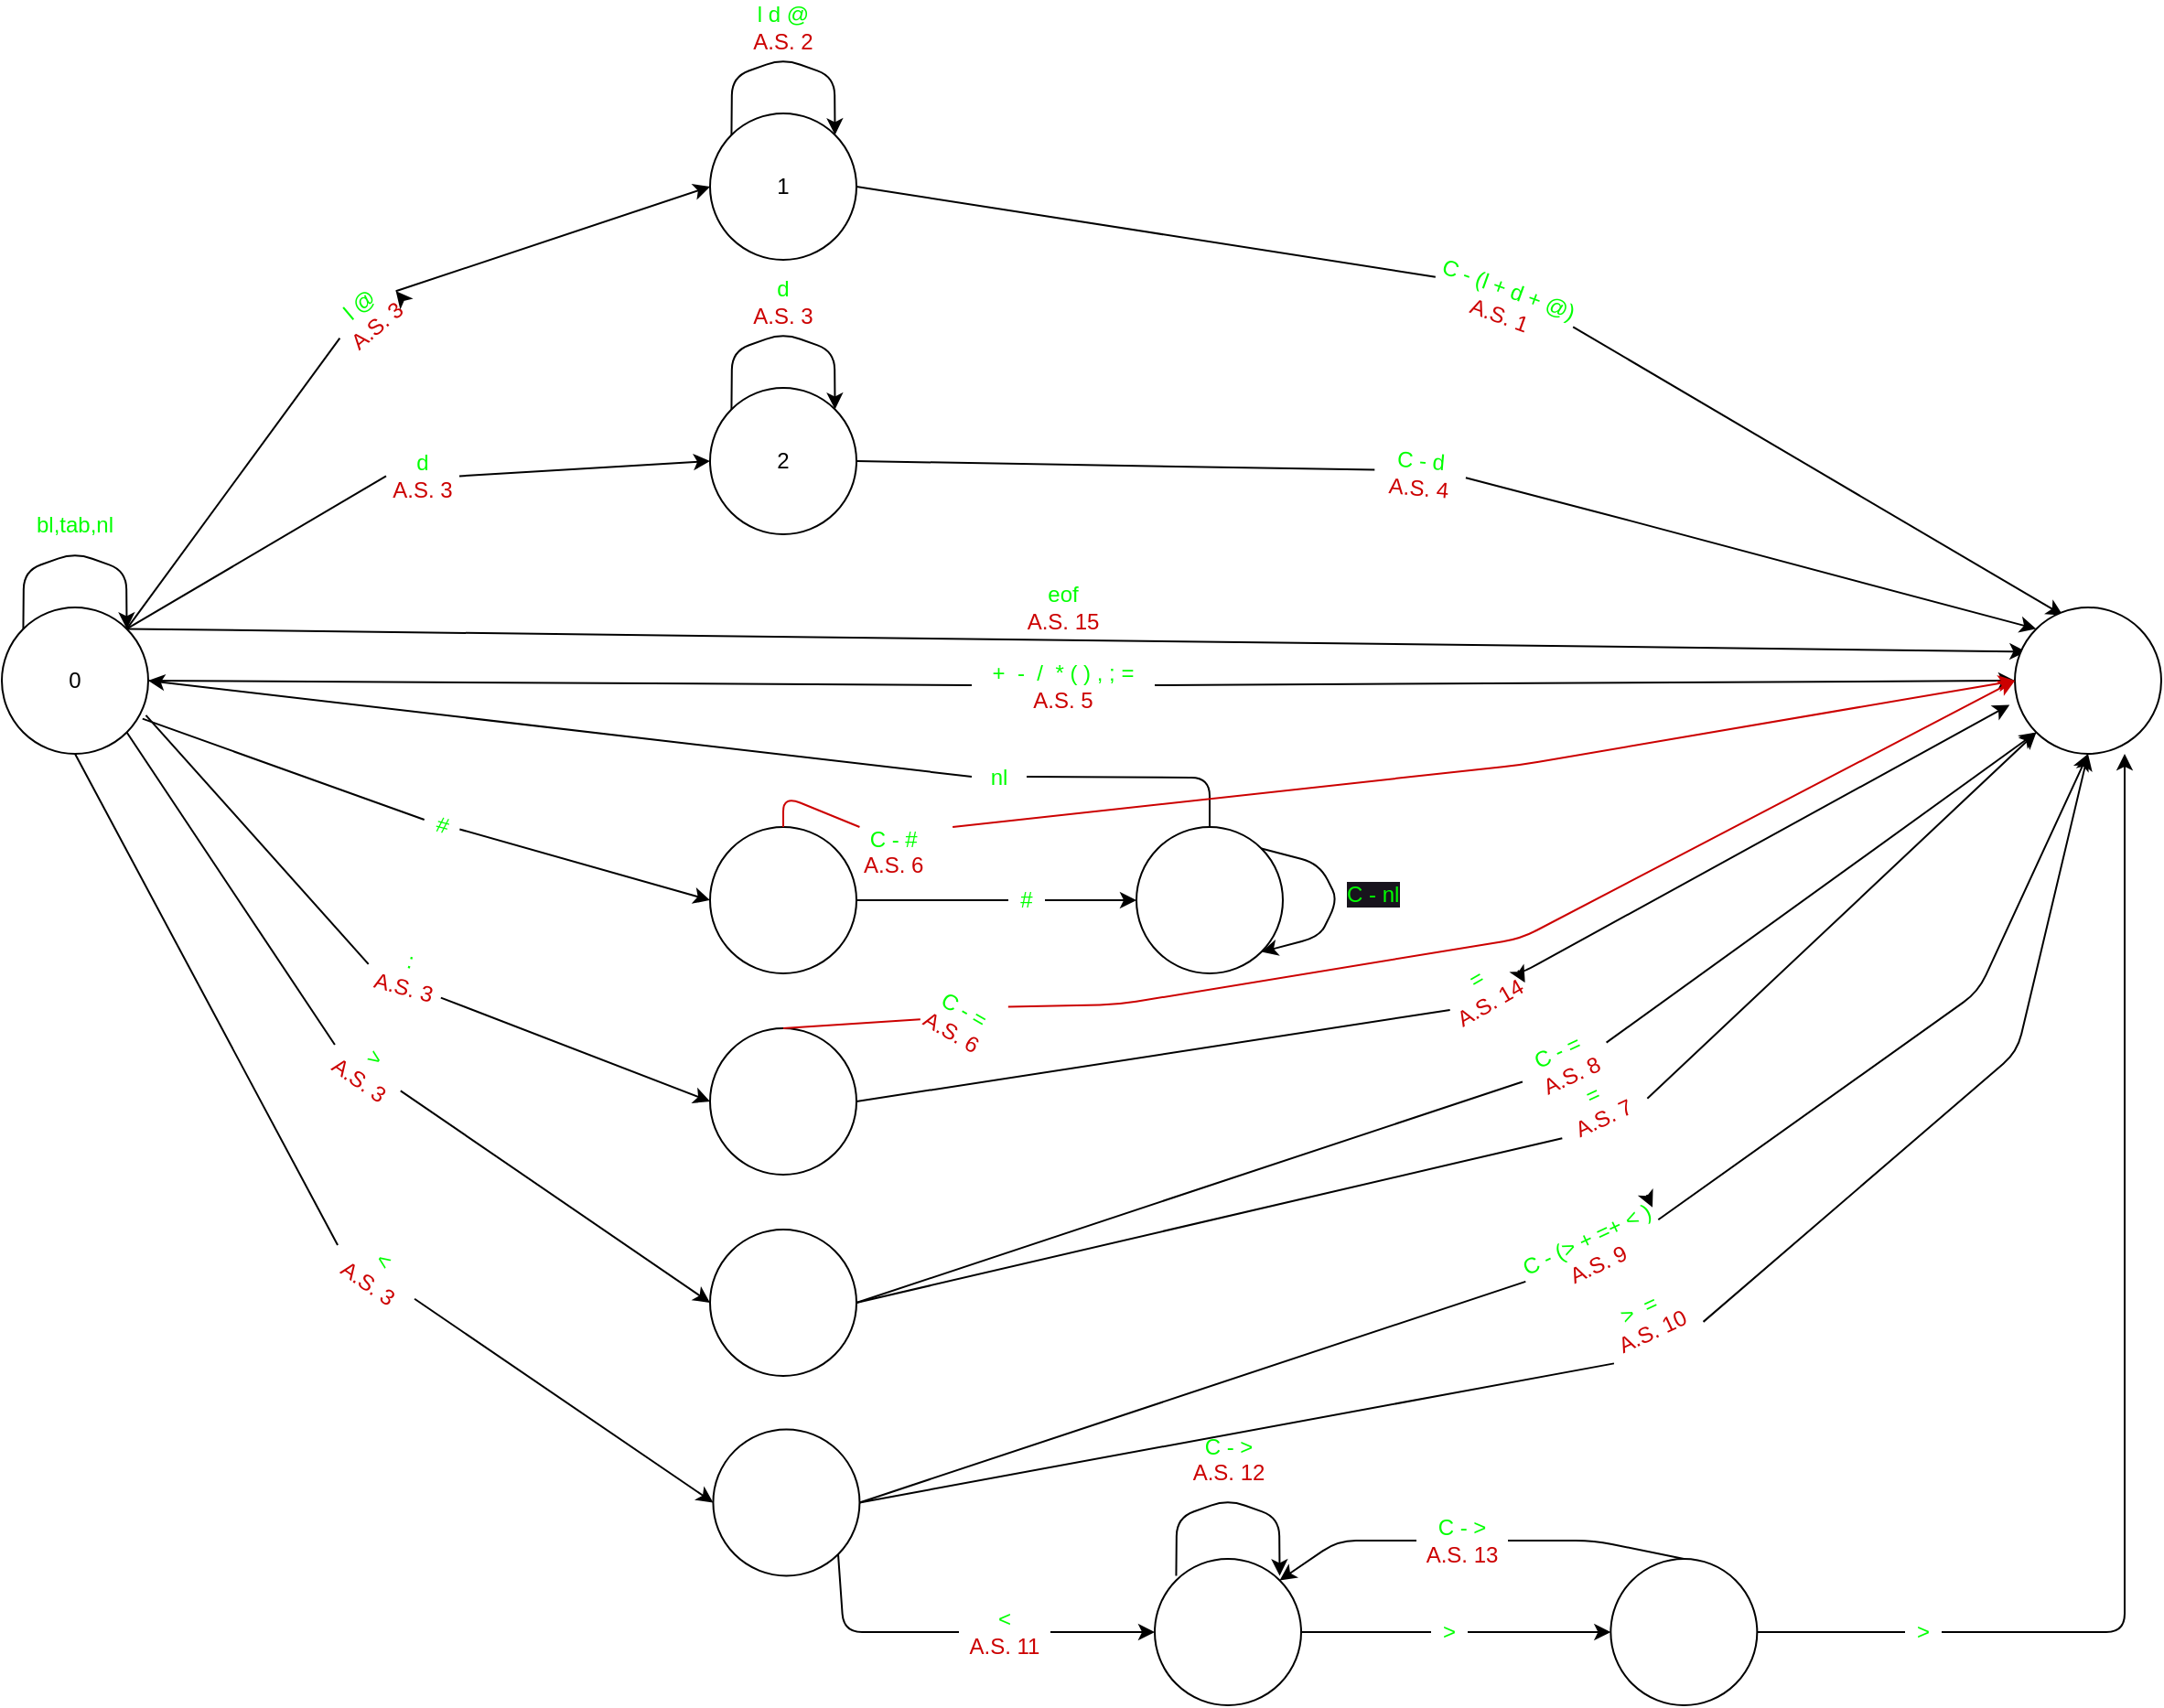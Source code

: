 <mxfile>
    <diagram id="zJP9Rn_apFHwhB3t_4ZS" name="Page-1">
        <mxGraphModel dx="2854" dy="481" grid="0" gridSize="10" guides="1" tooltips="1" connect="1" arrows="1" fold="1" page="0" pageScale="1" pageWidth="827" pageHeight="1169" math="0" shadow="0">
            <root>
                <mxCell id="0"/>
                <mxCell id="1" parent="0"/>
                <mxCell id="36" style="edgeStyle=none;html=1;exitX=1;exitY=0.5;exitDx=0;exitDy=0;entryX=0;entryY=0.5;entryDx=0;entryDy=0;fontColor=#FFFFFF;startArrow=none;" parent="1" source="42" target="34" edge="1">
                    <mxGeometry relative="1" as="geometry"/>
                </mxCell>
                <mxCell id="51" style="edgeStyle=none;html=1;entryX=0;entryY=0.5;entryDx=0;entryDy=0;fontColor=#00FF00;startArrow=none;exitX=1;exitY=0.75;exitDx=0;exitDy=0;" parent="1" source="52" target="50" edge="1">
                    <mxGeometry relative="1" as="geometry">
                        <mxPoint x="-973" y="627" as="sourcePoint"/>
                    </mxGeometry>
                </mxCell>
                <mxCell id="59" style="edgeStyle=none;html=1;exitX=1;exitY=0.5;exitDx=0;exitDy=0;entryX=0;entryY=0.5;entryDx=0;entryDy=0;fontColor=#00FF00;startArrow=none;" parent="1" source="63" target="58" edge="1">
                    <mxGeometry relative="1" as="geometry">
                        <Array as="points"/>
                    </mxGeometry>
                </mxCell>
                <mxCell id="109" style="edgeStyle=none;html=1;exitX=1;exitY=0;exitDx=0;exitDy=0;entryX=0.077;entryY=0.302;entryDx=0;entryDy=0;entryPerimeter=0;" edge="1" parent="1" source="2" target="24">
                    <mxGeometry relative="1" as="geometry"/>
                </mxCell>
                <mxCell id="2" value="0" style="ellipse;whiteSpace=wrap;html=1;aspect=fixed;" parent="1" vertex="1">
                    <mxGeometry x="-1203" y="417" width="80" height="80" as="geometry"/>
                </mxCell>
                <mxCell id="3" value="" style="endArrow=classic;html=1;exitX=0;exitY=0;exitDx=0;exitDy=0;entryX=1;entryY=0;entryDx=0;entryDy=0;" parent="1" source="2" target="2" edge="1">
                    <mxGeometry width="50" height="50" relative="1" as="geometry">
                        <mxPoint x="-1183" y="487" as="sourcePoint"/>
                        <mxPoint x="-1133" y="437" as="targetPoint"/>
                        <Array as="points">
                            <mxPoint x="-1191" y="397"/>
                            <mxPoint x="-1163" y="387"/>
                            <mxPoint x="-1135" y="397"/>
                        </Array>
                    </mxGeometry>
                </mxCell>
                <mxCell id="4" value="&lt;font color=&quot;#00ff00&quot;&gt;bl,tab,nl&lt;/font&gt;" style="text;html=1;strokeColor=none;fillColor=none;align=center;verticalAlign=middle;whiteSpace=wrap;rounded=0;" parent="1" vertex="1">
                    <mxGeometry x="-1193" y="357" width="60" height="30" as="geometry"/>
                </mxCell>
                <mxCell id="5" value="" style="endArrow=classic;html=1;entryX=0;entryY=0.5;entryDx=0;entryDy=0;startArrow=none;exitX=1;exitY=0.5;exitDx=0;exitDy=0;" parent="1" source="15" target="6" edge="1">
                    <mxGeometry width="50" height="50" relative="1" as="geometry">
                        <mxPoint x="-1023" y="267" as="sourcePoint"/>
                        <mxPoint x="-773" y="187" as="targetPoint"/>
                    </mxGeometry>
                </mxCell>
                <mxCell id="28" style="edgeStyle=none;html=1;entryX=0.329;entryY=0.054;entryDx=0;entryDy=0;fontColor=#00FF00;startArrow=none;exitX=1;exitY=0.5;exitDx=0;exitDy=0;entryPerimeter=0;" parent="1" source="29" target="24" edge="1">
                    <mxGeometry relative="1" as="geometry">
                        <mxPoint x="-213" y="177" as="sourcePoint"/>
                        <Array as="points"/>
                    </mxGeometry>
                </mxCell>
                <mxCell id="6" value="1" style="ellipse;whiteSpace=wrap;html=1;aspect=fixed;" parent="1" vertex="1">
                    <mxGeometry x="-816" y="147" width="80" height="80" as="geometry"/>
                </mxCell>
                <mxCell id="7" value="" style="endArrow=classic;html=1;exitX=0;exitY=0;exitDx=0;exitDy=0;entryX=1;entryY=0;entryDx=0;entryDy=0;" parent="1" edge="1">
                    <mxGeometry width="50" height="50" relative="1" as="geometry">
                        <mxPoint x="-804.284" y="158.716" as="sourcePoint"/>
                        <mxPoint x="-747.716" y="158.716" as="targetPoint"/>
                        <Array as="points">
                            <mxPoint x="-804" y="127"/>
                            <mxPoint x="-776" y="117"/>
                            <mxPoint x="-748" y="127"/>
                        </Array>
                    </mxGeometry>
                </mxCell>
                <mxCell id="31" style="edgeStyle=none;html=1;entryX=0;entryY=0;entryDx=0;entryDy=0;fontColor=#00FF00;startArrow=none;exitX=1;exitY=0.5;exitDx=0;exitDy=0;" parent="1" source="32" target="24" edge="1">
                    <mxGeometry relative="1" as="geometry">
                        <mxPoint x="-293" y="327" as="sourcePoint"/>
                        <Array as="points">
                            <mxPoint x="-323" y="367"/>
                        </Array>
                    </mxGeometry>
                </mxCell>
                <mxCell id="11" value="2" style="ellipse;whiteSpace=wrap;html=1;aspect=fixed;" parent="1" vertex="1">
                    <mxGeometry x="-816" y="297" width="80" height="80" as="geometry"/>
                </mxCell>
                <mxCell id="12" value="" style="endArrow=classic;html=1;exitX=0;exitY=0;exitDx=0;exitDy=0;entryX=1;entryY=0;entryDx=0;entryDy=0;" parent="1" edge="1">
                    <mxGeometry width="50" height="50" relative="1" as="geometry">
                        <mxPoint x="-804.284" y="308.716" as="sourcePoint"/>
                        <mxPoint x="-747.716" y="308.716" as="targetPoint"/>
                        <Array as="points">
                            <mxPoint x="-804" y="277"/>
                            <mxPoint x="-776" y="267"/>
                            <mxPoint x="-748" y="277"/>
                        </Array>
                    </mxGeometry>
                </mxCell>
                <mxCell id="13" value="&lt;font color=&quot;#00ff00&quot;&gt;d&lt;br&gt;&lt;/font&gt;&lt;span style=&quot;color: rgb(204, 0, 0);&quot;&gt;A.S. 3&lt;/span&gt;&lt;font color=&quot;#00ff00&quot;&gt;&lt;br&gt;&lt;/font&gt;" style="text;html=1;strokeColor=none;fillColor=none;align=center;verticalAlign=middle;whiteSpace=wrap;rounded=0;" parent="1" vertex="1">
                    <mxGeometry x="-806" y="240" width="60" height="20" as="geometry"/>
                </mxCell>
                <mxCell id="17" value="" style="endArrow=none;html=1;exitX=1;exitY=0;exitDx=0;exitDy=0;entryX=0;entryY=0.5;entryDx=0;entryDy=0;" parent="1" source="2" target="15" edge="1">
                    <mxGeometry width="50" height="50" relative="1" as="geometry">
                        <mxPoint x="-1123" y="457" as="sourcePoint"/>
                        <mxPoint x="-816.0" y="177" as="targetPoint"/>
                    </mxGeometry>
                </mxCell>
                <mxCell id="15" value="&lt;font color=&quot;#00ff00&quot;&gt;l @&lt;/font&gt;&lt;br&gt;A.S. 3" style="text;html=1;strokeColor=none;fillColor=none;align=center;verticalAlign=middle;whiteSpace=wrap;rounded=0;fontColor=#CC0000;rotation=-40;" parent="1" vertex="1">
                    <mxGeometry x="-1023" y="247" width="40" height="20" as="geometry"/>
                </mxCell>
                <mxCell id="18" value="" style="endArrow=classic;html=1;entryX=0;entryY=0.5;entryDx=0;entryDy=0;startArrow=none;exitX=1;exitY=0.5;exitDx=0;exitDy=0;" parent="1" source="20" target="11" edge="1">
                    <mxGeometry width="50" height="50" relative="1" as="geometry">
                        <mxPoint x="-973" y="390.7" as="sourcePoint"/>
                        <mxPoint x="-766.0" y="187.13" as="targetPoint"/>
                    </mxGeometry>
                </mxCell>
                <mxCell id="19" value="" style="endArrow=none;html=1;exitX=1;exitY=0;exitDx=0;exitDy=0;entryX=0;entryY=0.5;entryDx=0;entryDy=0;" parent="1" source="2" target="20" edge="1">
                    <mxGeometry width="50" height="50" relative="1" as="geometry">
                        <mxPoint x="-1073" y="297.13" as="sourcePoint"/>
                        <mxPoint x="-766.0" y="300.7" as="targetPoint"/>
                    </mxGeometry>
                </mxCell>
                <mxCell id="20" value="&lt;font color=&quot;#00ff00&quot;&gt;d&lt;/font&gt;&lt;br&gt;A.S. 3" style="text;html=1;strokeColor=none;fillColor=none;align=center;verticalAlign=middle;whiteSpace=wrap;rounded=0;fontColor=#CC0000;rotation=0;" parent="1" vertex="1">
                    <mxGeometry x="-993" y="333.43" width="40" height="23.57" as="geometry"/>
                </mxCell>
                <mxCell id="22" value="&lt;font color=&quot;#00ff00&quot;&gt;l d @&lt;br&gt;&lt;/font&gt;&lt;span style=&quot;color: rgb(204, 0, 0);&quot;&gt;A.S. 2&lt;/span&gt;&lt;font color=&quot;#00ff00&quot;&gt;&lt;br&gt;&lt;/font&gt;" style="text;html=1;strokeColor=none;fillColor=none;align=center;verticalAlign=middle;whiteSpace=wrap;rounded=0;" parent="1" vertex="1">
                    <mxGeometry x="-806" y="90" width="60" height="20" as="geometry"/>
                </mxCell>
                <mxCell id="24" value="F" style="ellipse;whiteSpace=wrap;html=1;aspect=fixed;fontColor=#FFFFFF;" parent="1" vertex="1">
                    <mxGeometry x="-103" y="417" width="80" height="80" as="geometry"/>
                </mxCell>
                <mxCell id="25" value="" style="endArrow=classic;html=1;fontColor=#FFFFFF;exitX=1;exitY=0.5;exitDx=0;exitDy=0;entryX=0;entryY=0.5;entryDx=0;entryDy=0;startArrow=none;" parent="1" source="26" target="24" edge="1">
                    <mxGeometry width="50" height="50" relative="1" as="geometry">
                        <mxPoint x="-673" y="467" as="sourcePoint"/>
                        <mxPoint x="-623" y="417" as="targetPoint"/>
                    </mxGeometry>
                </mxCell>
                <mxCell id="27" value="" style="endArrow=none;html=1;fontColor=#FFFFFF;exitX=1;exitY=0.5;exitDx=0;exitDy=0;entryX=0;entryY=0.5;entryDx=0;entryDy=0;" parent="1" source="2" target="26" edge="1">
                    <mxGeometry width="50" height="50" relative="1" as="geometry">
                        <mxPoint x="-1123" y="457" as="sourcePoint"/>
                        <mxPoint x="-103" y="457" as="targetPoint"/>
                    </mxGeometry>
                </mxCell>
                <mxCell id="26" value="&lt;font color=&quot;#00ff00&quot;&gt;+&amp;nbsp;&lt;/font&gt;&amp;nbsp;&lt;font color=&quot;#00ff00&quot;&gt;-&amp;nbsp;&lt;/font&gt;&amp;nbsp;&lt;font color=&quot;#00ff00&quot;&gt;/&amp;nbsp;&lt;/font&gt;&amp;nbsp;&lt;font color=&quot;#00ff00&quot;&gt;*&lt;/font&gt;&lt;font color=&quot;#00ff00&quot;&gt;&amp;nbsp;( ) , ; =&lt;br&gt;&lt;/font&gt;&lt;span style=&quot;color: rgb(204, 0, 0);&quot;&gt;A.S. 5&lt;/span&gt;&lt;font color=&quot;#00ff00&quot;&gt;&lt;br&gt;&lt;/font&gt;" style="text;html=1;strokeColor=none;fillColor=none;align=center;verticalAlign=middle;whiteSpace=wrap;rounded=0;fontColor=#FFFFFF;" parent="1" vertex="1">
                    <mxGeometry x="-673" y="447" width="100" height="25" as="geometry"/>
                </mxCell>
                <mxCell id="30" value="" style="edgeStyle=none;html=1;exitX=1;exitY=0.5;exitDx=0;exitDy=0;entryX=0;entryY=0.5;entryDx=0;entryDy=0;fontColor=#00FF00;endArrow=none;" parent="1" source="6" target="29" edge="1">
                    <mxGeometry relative="1" as="geometry">
                        <mxPoint x="-736.0" y="177" as="sourcePoint"/>
                        <mxPoint x="-91.284" y="428.716" as="targetPoint"/>
                        <Array as="points"/>
                    </mxGeometry>
                </mxCell>
                <mxCell id="29" value="&lt;font color=&quot;#00ff00&quot;&gt;C - (l + d + @)&lt;/font&gt;&lt;br&gt;A.S. 1" style="text;html=1;strokeColor=none;fillColor=none;align=center;verticalAlign=middle;whiteSpace=wrap;rounded=0;fontColor=#CC0000;rotation=20;" parent="1" vertex="1">
                    <mxGeometry x="-422.0" y="240" width="80" height="20" as="geometry"/>
                </mxCell>
                <mxCell id="33" value="" style="edgeStyle=none;html=1;exitX=1;exitY=0.5;exitDx=0;exitDy=0;entryX=0;entryY=0.5;entryDx=0;entryDy=0;fontColor=#00FF00;endArrow=none;" parent="1" source="11" target="32" edge="1">
                    <mxGeometry relative="1" as="geometry">
                        <mxPoint x="-736.0" y="337" as="sourcePoint"/>
                        <mxPoint x="-91.284" y="428.716" as="targetPoint"/>
                        <Array as="points"/>
                    </mxGeometry>
                </mxCell>
                <mxCell id="32" value="&lt;font color=&quot;#00ff00&quot;&gt;C - d&lt;/font&gt;&lt;br&gt;A.S. 4" style="text;html=1;strokeColor=none;fillColor=none;align=center;verticalAlign=middle;whiteSpace=wrap;rounded=0;fontColor=#CC0000;rotation=5;" parent="1" vertex="1">
                    <mxGeometry x="-452.94" y="333.91" width="50" height="20.09" as="geometry"/>
                </mxCell>
                <mxCell id="37" style="edgeStyle=none;html=1;exitX=1;exitY=0.5;exitDx=0;exitDy=0;entryX=0;entryY=0.5;entryDx=0;entryDy=0;fontColor=#FFFFFF;startArrow=none;" parent="1" source="44" target="35" edge="1">
                    <mxGeometry relative="1" as="geometry"/>
                </mxCell>
                <mxCell id="34" value="&lt;font color=&quot;#ffffff&quot;&gt;3&lt;/font&gt;" style="ellipse;whiteSpace=wrap;html=1;aspect=fixed;fontColor=#00FF00;" parent="1" vertex="1">
                    <mxGeometry x="-816" y="537" width="80" height="80" as="geometry"/>
                </mxCell>
                <mxCell id="38" style="edgeStyle=none;html=1;exitX=0;exitY=0.5;exitDx=0;exitDy=0;entryX=1;entryY=0.5;entryDx=0;entryDy=0;fontColor=#FFFFFF;startArrow=none;" parent="1" source="39" target="2" edge="1">
                    <mxGeometry relative="1" as="geometry">
                        <Array as="points"/>
                    </mxGeometry>
                </mxCell>
                <mxCell id="35" value="&lt;font color=&quot;#ffffff&quot;&gt;4&lt;/font&gt;" style="ellipse;whiteSpace=wrap;html=1;aspect=fixed;fontColor=#00FF00;" parent="1" vertex="1">
                    <mxGeometry x="-583" y="537" width="80" height="80" as="geometry"/>
                </mxCell>
                <mxCell id="41" value="" style="edgeStyle=none;html=1;exitX=0.5;exitY=0;exitDx=0;exitDy=0;fontColor=#FFFFFF;endArrow=none;entryX=1;entryY=0.5;entryDx=0;entryDy=0;" parent="1" source="35" target="39" edge="1">
                    <mxGeometry relative="1" as="geometry">
                        <mxPoint x="-503.0" y="577" as="sourcePoint"/>
                        <mxPoint x="-593" y="527" as="targetPoint"/>
                        <Array as="points">
                            <mxPoint x="-543" y="510"/>
                        </Array>
                    </mxGeometry>
                </mxCell>
                <mxCell id="39" value="&lt;font color=&quot;#00ff00&quot;&gt;nl&lt;/font&gt;" style="text;html=1;strokeColor=none;fillColor=none;align=center;verticalAlign=middle;whiteSpace=wrap;rounded=0;fontColor=#FFFFFF;" parent="1" vertex="1">
                    <mxGeometry x="-673" y="497" width="30" height="25" as="geometry"/>
                </mxCell>
                <mxCell id="43" value="" style="edgeStyle=none;html=1;entryX=0;entryY=0.5;entryDx=0;entryDy=0;fontColor=#FFFFFF;endArrow=none;exitX=0.961;exitY=0.76;exitDx=0;exitDy=0;exitPerimeter=0;" parent="1" source="2" target="42" edge="1">
                    <mxGeometry relative="1" as="geometry">
                        <mxPoint x="-1135" y="485" as="sourcePoint"/>
                        <mxPoint x="-783.0" y="577" as="targetPoint"/>
                    </mxGeometry>
                </mxCell>
                <mxCell id="42" value="&lt;font color=&quot;#00ff00&quot;&gt;#&lt;/font&gt;" style="text;html=1;strokeColor=none;fillColor=none;align=center;verticalAlign=middle;whiteSpace=wrap;rounded=0;fontColor=#FFFFFF;rotation=15;" parent="1" vertex="1">
                    <mxGeometry x="-972.49" y="518.12" width="20" height="35" as="geometry"/>
                </mxCell>
                <mxCell id="45" value="" style="edgeStyle=none;html=1;exitX=1;exitY=0.5;exitDx=0;exitDy=0;entryX=0;entryY=0.5;entryDx=0;entryDy=0;fontColor=#FFFFFF;endArrow=none;" parent="1" source="34" target="44" edge="1">
                    <mxGeometry relative="1" as="geometry">
                        <mxPoint x="-703.0" y="577" as="sourcePoint"/>
                        <mxPoint x="-583.0" y="577" as="targetPoint"/>
                    </mxGeometry>
                </mxCell>
                <mxCell id="44" value="&lt;font color=&quot;#00ff00&quot;&gt;#&lt;/font&gt;" style="text;html=1;strokeColor=none;fillColor=none;align=center;verticalAlign=middle;whiteSpace=wrap;rounded=0;fontColor=#FFFFFF;rotation=0;" parent="1" vertex="1">
                    <mxGeometry x="-653" y="559.5" width="20" height="35" as="geometry"/>
                </mxCell>
                <mxCell id="48" style="edgeStyle=none;html=1;exitX=1;exitY=0;exitDx=0;exitDy=0;entryX=1;entryY=1;entryDx=0;entryDy=0;fontColor=#FFFFFF;" parent="1" source="35" target="35" edge="1">
                    <mxGeometry relative="1" as="geometry">
                        <Array as="points">
                            <mxPoint x="-483" y="557"/>
                            <mxPoint x="-473" y="577"/>
                            <mxPoint x="-483" y="597"/>
                        </Array>
                    </mxGeometry>
                </mxCell>
                <mxCell id="54" style="edgeStyle=none;html=1;entryX=-0.036;entryY=0.666;entryDx=0;entryDy=0;fontColor=#00FF00;startArrow=none;exitX=1;exitY=0.5;exitDx=0;exitDy=0;entryPerimeter=0;" parent="1" source="56" target="24" edge="1">
                    <mxGeometry relative="1" as="geometry">
                        <mxPoint x="-363" y="647" as="sourcePoint"/>
                        <Array as="points">
                            <mxPoint x="-373" y="617"/>
                        </Array>
                    </mxGeometry>
                </mxCell>
                <mxCell id="97" style="edgeStyle=none;html=1;exitX=0.75;exitY=0;exitDx=0;exitDy=0;stroke=#FF0000;;strokeColor=#CC0000;startArrow=none;entryX=0;entryY=0.5;entryDx=0;entryDy=0;" parent="1" source="99" target="24" edge="1">
                    <mxGeometry relative="1" as="geometry">
                        <mxPoint x="-1080" y="510" as="targetPoint"/>
                        <Array as="points">
                            <mxPoint x="-593" y="634"/>
                            <mxPoint x="-373" y="598"/>
                        </Array>
                    </mxGeometry>
                </mxCell>
                <mxCell id="50" value="&lt;span style=&quot;color: rgb(255, 255, 255);&quot;&gt;5&lt;/span&gt;" style="ellipse;whiteSpace=wrap;html=1;aspect=fixed;fontColor=#00FF00;" parent="1" vertex="1">
                    <mxGeometry x="-816" y="647" width="80" height="80" as="geometry"/>
                </mxCell>
                <mxCell id="53" value="" style="edgeStyle=none;html=1;exitX=0.984;exitY=0.737;exitDx=0;exitDy=0;fontColor=#00FF00;endArrow=none;entryX=0;entryY=0.5;entryDx=0;entryDy=0;exitPerimeter=0;" parent="1" source="2" target="52" edge="1">
                    <mxGeometry relative="1" as="geometry">
                        <mxPoint x="-1134.716" y="485.284" as="sourcePoint"/>
                        <mxPoint x="-1003" y="607" as="targetPoint"/>
                    </mxGeometry>
                </mxCell>
                <mxCell id="52" value="&lt;font color=&quot;#00ff00&quot;&gt;:&lt;br&gt;&lt;/font&gt;&lt;span style=&quot;color: rgb(204, 0, 0);&quot;&gt;A.S. 3&lt;/span&gt;&lt;font color=&quot;#00ff00&quot;&gt;&lt;br&gt;&lt;/font&gt;" style="text;html=1;strokeColor=none;fillColor=none;align=center;verticalAlign=middle;whiteSpace=wrap;rounded=0;fontColor=#FFFFFF;rotation=15;" parent="1" vertex="1">
                    <mxGeometry x="-1003.39" y="602.48" width="43" height="30" as="geometry"/>
                </mxCell>
                <mxCell id="55" style="edgeStyle=none;html=1;exitX=0.5;exitY=0;exitDx=0;exitDy=0;entryX=0.5;entryY=0;entryDx=0;entryDy=0;fontColor=#00FF00;" parent="1" source="52" target="52" edge="1">
                    <mxGeometry relative="1" as="geometry"/>
                </mxCell>
                <mxCell id="57" value="" style="edgeStyle=none;html=1;exitX=1;exitY=0.5;exitDx=0;exitDy=0;entryX=0;entryY=0.5;entryDx=0;entryDy=0;fontColor=#00FF00;endArrow=none;" parent="1" source="50" target="56" edge="1">
                    <mxGeometry relative="1" as="geometry">
                        <mxPoint x="-736" y="727" as="sourcePoint"/>
                        <mxPoint x="-91.284" y="485.284" as="targetPoint"/>
                        <Array as="points"/>
                    </mxGeometry>
                </mxCell>
                <mxCell id="56" value="&lt;font color=&quot;#00ff00&quot;&gt;=&lt;br&gt;&lt;/font&gt;&lt;span style=&quot;color: rgb(204, 0, 0);&quot;&gt;A.S. 14&lt;/span&gt;&lt;font color=&quot;#00ff00&quot;&gt;&lt;br&gt;&lt;/font&gt;" style="text;html=1;strokeColor=none;fillColor=none;align=center;verticalAlign=middle;whiteSpace=wrap;rounded=0;fontColor=#FFFFFF;rotation=-30;" parent="1" vertex="1">
                    <mxGeometry x="-414.54" y="611.25" width="43" height="30" as="geometry"/>
                </mxCell>
                <mxCell id="60" style="edgeStyle=none;html=1;entryX=0;entryY=1;entryDx=0;entryDy=0;fontColor=#00FF00;startArrow=none;exitX=1;exitY=0.5;exitDx=0;exitDy=0;" parent="1" source="61" target="24" edge="1">
                    <mxGeometry relative="1" as="geometry">
                        <mxPoint x="-303" y="637" as="sourcePoint"/>
                        <Array as="points"/>
                    </mxGeometry>
                </mxCell>
                <mxCell id="58" value="&lt;span style=&quot;color: rgb(255, 255, 255);&quot;&gt;6&lt;/span&gt;" style="ellipse;whiteSpace=wrap;html=1;aspect=fixed;fontColor=#00FF00;" parent="1" vertex="1">
                    <mxGeometry x="-816" y="757" width="80" height="80" as="geometry"/>
                </mxCell>
                <mxCell id="62" value="" style="edgeStyle=none;html=1;exitX=1;exitY=0.5;exitDx=0;exitDy=0;entryX=0;entryY=0.5;entryDx=0;entryDy=0;fontColor=#00FF00;endArrow=none;" parent="1" source="58" target="61" edge="1">
                    <mxGeometry relative="1" as="geometry">
                        <mxPoint x="-736" y="797" as="sourcePoint"/>
                        <mxPoint x="-63" y="497" as="targetPoint"/>
                        <Array as="points"/>
                    </mxGeometry>
                </mxCell>
                <mxCell id="61" value="&lt;font color=&quot;#00ff00&quot;&gt;C - =&amp;nbsp;&lt;br&gt;&lt;/font&gt;&lt;span style=&quot;color: rgb(204, 0, 0);&quot;&gt;A.S. 8&lt;/span&gt;&lt;font color=&quot;#00ff00&quot;&gt;&lt;br&gt;&lt;/font&gt;" style="text;html=1;strokeColor=none;fillColor=none;align=center;verticalAlign=middle;whiteSpace=wrap;rounded=0;fontColor=#FFFFFF;rotation=-25;" parent="1" vertex="1">
                    <mxGeometry x="-374.43" y="650.53" width="50.6" height="30" as="geometry"/>
                </mxCell>
                <mxCell id="64" value="" style="edgeStyle=none;html=1;exitX=1;exitY=1;exitDx=0;exitDy=0;entryX=0;entryY=0.5;entryDx=0;entryDy=0;fontColor=#00FF00;endArrow=none;" parent="1" source="2" target="63" edge="1">
                    <mxGeometry relative="1" as="geometry">
                        <mxPoint x="-1134.716" y="485.284" as="sourcePoint"/>
                        <mxPoint x="-816" y="797" as="targetPoint"/>
                        <Array as="points"/>
                    </mxGeometry>
                </mxCell>
                <mxCell id="63" value="&lt;font color=&quot;#00ff00&quot;&gt;&amp;gt;&lt;br&gt;&lt;/font&gt;&lt;span style=&quot;color: rgb(204, 0, 0);&quot;&gt;A.S. 3&lt;/span&gt;&lt;font color=&quot;#00ff00&quot;&gt;&lt;br&gt;&lt;/font&gt;" style="text;html=1;strokeColor=none;fillColor=none;align=center;verticalAlign=middle;whiteSpace=wrap;rounded=0;fontColor=#FFFFFF;rotation=35;" parent="1" vertex="1">
                    <mxGeometry x="-1025" y="656.89" width="43.86" height="23.43" as="geometry"/>
                </mxCell>
                <mxCell id="65" style="edgeStyle=none;html=1;exitX=1;exitY=0.5;exitDx=0;exitDy=0;entryX=0;entryY=0.5;entryDx=0;entryDy=0;fontColor=#00FF00;startArrow=none;" parent="1" source="71" target="67" edge="1">
                    <mxGeometry relative="1" as="geometry">
                        <Array as="points"/>
                    </mxGeometry>
                </mxCell>
                <mxCell id="66" style="edgeStyle=none;html=1;entryX=0.5;entryY=1;entryDx=0;entryDy=0;fontColor=#00FF00;startArrow=none;exitX=1;exitY=0.5;exitDx=0;exitDy=0;" parent="1" source="69" target="24" edge="1">
                    <mxGeometry relative="1" as="geometry">
                        <mxPoint x="-301.28" y="746.22" as="sourcePoint"/>
                        <mxPoint x="-61.28" y="606.22" as="targetPoint"/>
                        <Array as="points">
                            <mxPoint x="-123" y="627"/>
                        </Array>
                    </mxGeometry>
                </mxCell>
                <mxCell id="80" style="edgeStyle=none;html=1;exitX=1;exitY=0.5;exitDx=0;exitDy=0;entryX=0;entryY=0.5;entryDx=0;entryDy=0;fontColor=#FFFFFF;startArrow=none;" parent="1" source="81" target="78" edge="1">
                    <mxGeometry relative="1" as="geometry">
                        <Array as="points"/>
                    </mxGeometry>
                </mxCell>
                <mxCell id="67" value="&lt;span style=&quot;color: rgb(255, 255, 255);&quot;&gt;7&lt;/span&gt;" style="ellipse;whiteSpace=wrap;html=1;aspect=fixed;fontColor=#00FF00;" parent="1" vertex="1">
                    <mxGeometry x="-814.28" y="866.22" width="80" height="80" as="geometry"/>
                </mxCell>
                <mxCell id="68" value="" style="edgeStyle=none;html=1;exitX=1;exitY=0.5;exitDx=0;exitDy=0;entryX=0;entryY=0.5;entryDx=0;entryDy=0;fontColor=#00FF00;endArrow=none;" parent="1" source="67" target="69" edge="1">
                    <mxGeometry relative="1" as="geometry">
                        <mxPoint x="-734.28" y="906.22" as="sourcePoint"/>
                        <mxPoint x="-61.28" y="606.22" as="targetPoint"/>
                        <Array as="points"/>
                    </mxGeometry>
                </mxCell>
                <mxCell id="69" value="&lt;font color=&quot;#00ff00&quot;&gt;C - (&amp;gt; + =+ &amp;lt; )&lt;br&gt;&lt;/font&gt;&lt;span style=&quot;color: rgb(204, 0, 0);&quot;&gt;A.S. 9&lt;/span&gt;&lt;font color=&quot;#00ff00&quot;&gt;&lt;br&gt;&lt;/font&gt;" style="text;html=1;strokeColor=none;fillColor=none;align=center;verticalAlign=middle;whiteSpace=wrap;rounded=0;fontColor=#FFFFFF;rotation=-25;" parent="1" vertex="1">
                    <mxGeometry x="-374.09" y="753.54" width="80" height="30" as="geometry"/>
                </mxCell>
                <mxCell id="70" value="" style="edgeStyle=none;html=1;exitX=0.5;exitY=1;exitDx=0;exitDy=0;entryX=0;entryY=0.5;entryDx=0;entryDy=0;fontColor=#00FF00;endArrow=none;" parent="1" source="2" target="71" edge="1">
                    <mxGeometry relative="1" as="geometry">
                        <mxPoint x="-1132.996" y="594.504" as="sourcePoint"/>
                        <mxPoint x="-814.28" y="906.22" as="targetPoint"/>
                        <Array as="points"/>
                    </mxGeometry>
                </mxCell>
                <mxCell id="71" value="&lt;font color=&quot;#00ff00&quot;&gt;&amp;lt;&lt;br&gt;&lt;/font&gt;&lt;span style=&quot;color: rgb(204, 0, 0);&quot;&gt;A.S. 3&lt;/span&gt;&lt;font color=&quot;#00ff00&quot;&gt;&lt;br&gt;&lt;/font&gt;" style="text;html=1;strokeColor=none;fillColor=none;align=center;verticalAlign=middle;whiteSpace=wrap;rounded=0;fontColor=#FFFFFF;rotation=35;" parent="1" vertex="1">
                    <mxGeometry x="-1024.11" y="765.19" width="51.28" height="30" as="geometry"/>
                </mxCell>
                <mxCell id="72" style="edgeStyle=none;html=1;entryX=0;entryY=1;entryDx=0;entryDy=0;fontColor=#00FF00;startArrow=none;exitX=1;exitY=0.5;exitDx=0;exitDy=0;" parent="1" source="74" target="24" edge="1">
                    <mxGeometry relative="1" as="geometry">
                        <mxPoint x="-281.28" y="667.86" as="sourcePoint"/>
                        <mxPoint x="-41.28" y="527.86" as="targetPoint"/>
                        <Array as="points"/>
                    </mxGeometry>
                </mxCell>
                <mxCell id="73" value="" style="edgeStyle=none;html=1;exitX=1;exitY=0.5;exitDx=0;exitDy=0;entryX=0;entryY=0.5;entryDx=0;entryDy=0;fontColor=#00FF00;endArrow=none;" parent="1" source="58" target="74" edge="1">
                    <mxGeometry relative="1" as="geometry">
                        <mxPoint x="-735.996" y="846.144" as="sourcePoint"/>
                        <mxPoint x="-41.28" y="527.86" as="targetPoint"/>
                        <Array as="points"/>
                    </mxGeometry>
                </mxCell>
                <mxCell id="74" value="&lt;font color=&quot;#00ff00&quot;&gt;=&lt;br&gt;&lt;/font&gt;&lt;span style=&quot;color: rgb(204, 0, 0);&quot;&gt;A.S. 7&lt;br&gt;&lt;/span&gt;&lt;font color=&quot;#00ff00&quot;&gt;&lt;br&gt;&lt;/font&gt;" style="text;html=1;strokeColor=none;fillColor=none;align=center;verticalAlign=middle;whiteSpace=wrap;rounded=0;fontColor=#FFFFFF;rotation=-25;" parent="1" vertex="1">
                    <mxGeometry x="-352.75" y="681.24" width="51.33" height="30" as="geometry"/>
                </mxCell>
                <mxCell id="75" style="edgeStyle=none;html=1;entryX=0.5;entryY=1;entryDx=0;entryDy=0;fontColor=#00FF00;startArrow=none;exitX=1;exitY=0.5;exitDx=0;exitDy=0;" parent="1" source="77" target="24" edge="1">
                    <mxGeometry relative="1" as="geometry">
                        <mxPoint x="-280" y="779.06" as="sourcePoint"/>
                        <mxPoint x="-13.436" y="518.124" as="targetPoint"/>
                        <Array as="points">
                            <mxPoint x="-101.72" y="659.84"/>
                        </Array>
                    </mxGeometry>
                </mxCell>
                <mxCell id="76" value="" style="edgeStyle=none;html=1;exitX=1;exitY=0.5;exitDx=0;exitDy=0;entryX=0;entryY=0.5;entryDx=0;entryDy=0;fontColor=#00FF00;endArrow=none;" parent="1" source="67" target="77" edge="1">
                    <mxGeometry relative="1" as="geometry">
                        <mxPoint x="-713.0" y="939.06" as="sourcePoint"/>
                        <mxPoint x="-40" y="639.06" as="targetPoint"/>
                        <Array as="points"/>
                    </mxGeometry>
                </mxCell>
                <mxCell id="77" value="&lt;font color=&quot;#00ff00&quot;&gt;&amp;gt;&amp;nbsp; =&amp;nbsp;&lt;br&gt;&lt;/font&gt;&lt;span style=&quot;color: rgb(204, 0, 0);&quot;&gt;A.S. 10&lt;br&gt;&lt;br&gt;&lt;/span&gt;&lt;font color=&quot;#00ff00&quot;&gt;&lt;br&gt;&lt;/font&gt;" style="text;html=1;strokeColor=none;fillColor=none;align=center;verticalAlign=middle;whiteSpace=wrap;rounded=0;fontColor=#FFFFFF;rotation=-25;" parent="1" vertex="1">
                    <mxGeometry x="-324.54" y="803.81" width="53.83" height="30" as="geometry"/>
                </mxCell>
                <mxCell id="83" style="edgeStyle=none;html=1;exitX=1;exitY=0.5;exitDx=0;exitDy=0;entryX=0;entryY=0.5;entryDx=0;entryDy=0;fontColor=#FFFFFF;startArrow=none;" parent="1" source="84" target="79" edge="1">
                    <mxGeometry relative="1" as="geometry"/>
                </mxCell>
                <mxCell id="78" value="&lt;font color=&quot;#ffffff&quot;&gt;8&lt;/font&gt;" style="ellipse;whiteSpace=wrap;html=1;aspect=fixed;fontColor=#00FF00;" parent="1" vertex="1">
                    <mxGeometry x="-573" y="937" width="80" height="80" as="geometry"/>
                </mxCell>
                <mxCell id="90" style="edgeStyle=none;html=1;exitX=0;exitY=0.5;exitDx=0;exitDy=0;entryX=1;entryY=0;entryDx=0;entryDy=0;fontColor=#FFFFFF;startArrow=none;" parent="1" source="91" target="78" edge="1">
                    <mxGeometry relative="1" as="geometry">
                        <Array as="points">
                            <mxPoint x="-473" y="927"/>
                        </Array>
                    </mxGeometry>
                </mxCell>
                <mxCell id="93" style="edgeStyle=none;html=1;exitX=1;exitY=0.5;exitDx=0;exitDy=0;fontColor=#FFFFFF;startArrow=none;" parent="1" source="94" edge="1">
                    <mxGeometry relative="1" as="geometry">
                        <mxPoint x="-43" y="497" as="targetPoint"/>
                        <Array as="points">
                            <mxPoint x="-43" y="977"/>
                        </Array>
                    </mxGeometry>
                </mxCell>
                <mxCell id="79" value="&lt;font color=&quot;#ffffff&quot;&gt;9&lt;/font&gt;" style="ellipse;whiteSpace=wrap;html=1;aspect=fixed;fontColor=#00FF00;" parent="1" vertex="1">
                    <mxGeometry x="-323.83" y="937" width="80" height="80" as="geometry"/>
                </mxCell>
                <mxCell id="82" value="" style="edgeStyle=none;html=1;exitX=1;exitY=1;exitDx=0;exitDy=0;entryX=0;entryY=0.5;entryDx=0;entryDy=0;fontColor=#FFFFFF;endArrow=none;" parent="1" source="67" target="81" edge="1">
                    <mxGeometry relative="1" as="geometry">
                        <mxPoint x="-745.996" y="934.504" as="sourcePoint"/>
                        <mxPoint x="-573" y="977" as="targetPoint"/>
                        <Array as="points">
                            <mxPoint x="-743" y="977"/>
                        </Array>
                    </mxGeometry>
                </mxCell>
                <mxCell id="81" value="&lt;font color=&quot;#00ff00&quot;&gt;&amp;lt;&lt;br&gt;&lt;/font&gt;&lt;span style=&quot;color: rgb(204, 0, 0);&quot;&gt;A.S. 11&lt;/span&gt;&lt;font color=&quot;#00ff00&quot;&gt;&lt;br&gt;&lt;/font&gt;" style="text;html=1;strokeColor=none;fillColor=none;align=center;verticalAlign=middle;whiteSpace=wrap;rounded=0;fontColor=#FFFFFF;rotation=0;" parent="1" vertex="1">
                    <mxGeometry x="-680" y="962" width="50" height="30" as="geometry"/>
                </mxCell>
                <mxCell id="85" value="" style="edgeStyle=none;html=1;exitX=1;exitY=0.5;exitDx=0;exitDy=0;entryX=0;entryY=0.5;entryDx=0;entryDy=0;fontColor=#FFFFFF;endArrow=none;" parent="1" source="78" target="84" edge="1">
                    <mxGeometry relative="1" as="geometry">
                        <mxPoint x="-493" y="977" as="sourcePoint"/>
                        <mxPoint x="-323.83" y="977" as="targetPoint"/>
                    </mxGeometry>
                </mxCell>
                <mxCell id="84" value="&lt;font color=&quot;#00ff00&quot;&gt;&amp;gt;&lt;/font&gt;" style="text;html=1;strokeColor=none;fillColor=none;align=center;verticalAlign=middle;whiteSpace=wrap;rounded=0;fontColor=#FFFFFF;rotation=0;" parent="1" vertex="1">
                    <mxGeometry x="-422" y="962" width="20" height="30" as="geometry"/>
                </mxCell>
                <mxCell id="88" value="" style="endArrow=classic;html=1;exitX=0;exitY=0;exitDx=0;exitDy=0;entryX=1;entryY=0;entryDx=0;entryDy=0;" parent="1" edge="1">
                    <mxGeometry width="50" height="50" relative="1" as="geometry">
                        <mxPoint x="-561.284" y="946.216" as="sourcePoint"/>
                        <mxPoint x="-504.716" y="946.216" as="targetPoint"/>
                        <Array as="points">
                            <mxPoint x="-561" y="914.5"/>
                            <mxPoint x="-533" y="904.5"/>
                            <mxPoint x="-505" y="914.5"/>
                        </Array>
                    </mxGeometry>
                </mxCell>
                <mxCell id="89" value="&lt;font color=&quot;#00ff00&quot;&gt;C - &amp;gt;&lt;br&gt;&lt;/font&gt;&lt;span style=&quot;color: rgb(204, 0, 0);&quot;&gt;A.S. 12&lt;br&gt;&lt;/span&gt;&lt;font color=&quot;#00ff00&quot;&gt;&lt;br&gt;&lt;/font&gt;" style="text;html=1;strokeColor=none;fillColor=none;align=center;verticalAlign=middle;whiteSpace=wrap;rounded=0;" parent="1" vertex="1">
                    <mxGeometry x="-554.5" y="880" width="43" height="20" as="geometry"/>
                </mxCell>
                <mxCell id="92" value="" style="edgeStyle=none;html=1;exitX=0.5;exitY=0;exitDx=0;exitDy=0;entryX=1;entryY=0.5;entryDx=0;entryDy=0;fontColor=#FFFFFF;endArrow=none;" parent="1" source="79" target="91" edge="1">
                    <mxGeometry relative="1" as="geometry">
                        <mxPoint x="-283.83" y="937" as="sourcePoint"/>
                        <mxPoint x="-504.716" y="948.716" as="targetPoint"/>
                        <Array as="points">
                            <mxPoint x="-333" y="927"/>
                        </Array>
                    </mxGeometry>
                </mxCell>
                <mxCell id="91" value="&lt;font color=&quot;#00ff00&quot;&gt;C - &amp;gt;&lt;br&gt;&lt;/font&gt;&lt;span style=&quot;color: rgb(204, 0, 0);&quot;&gt;A.S. 13&lt;/span&gt;&lt;font color=&quot;#00ff00&quot;&gt;&lt;br&gt;&lt;/font&gt;" style="text;html=1;strokeColor=none;fillColor=none;align=center;verticalAlign=middle;whiteSpace=wrap;rounded=0;" parent="1" vertex="1">
                    <mxGeometry x="-430" y="917" width="50" height="20" as="geometry"/>
                </mxCell>
                <mxCell id="95" value="" style="edgeStyle=none;html=1;exitX=1;exitY=0.5;exitDx=0;exitDy=0;fontColor=#FFFFFF;endArrow=none;" parent="1" source="79" target="94" edge="1">
                    <mxGeometry relative="1" as="geometry">
                        <mxPoint x="-243.83" y="977" as="sourcePoint"/>
                        <mxPoint x="-43" y="497" as="targetPoint"/>
                        <Array as="points"/>
                    </mxGeometry>
                </mxCell>
                <mxCell id="94" value="&lt;font color=&quot;#00ff00&quot;&gt;&amp;gt;&lt;/font&gt;" style="text;html=1;strokeColor=none;fillColor=none;align=center;verticalAlign=middle;whiteSpace=wrap;rounded=0;fontColor=#FFFFFF;rotation=0;" parent="1" vertex="1">
                    <mxGeometry x="-163" y="962" width="20" height="30" as="geometry"/>
                </mxCell>
                <mxCell id="100" value="" style="edgeStyle=none;html=1;exitX=0.5;exitY=0;exitDx=0;exitDy=0;stroke=#FF0000;;strokeColor=#CC0000;entryX=0;entryY=1;entryDx=0;entryDy=0;endArrow=none;" parent="1" source="50" target="99" edge="1">
                    <mxGeometry relative="1" as="geometry">
                        <mxPoint x="-776" y="647" as="sourcePoint"/>
                        <mxPoint x="-1125.24" y="481.64" as="targetPoint"/>
                        <Array as="points"/>
                    </mxGeometry>
                </mxCell>
                <mxCell id="99" value="&lt;div style=&quot;text-align: center;&quot;&gt;&lt;span style=&quot;background-color: initial;&quot;&gt;&lt;font color=&quot;#00ff00&quot;&gt;C - =&lt;/font&gt;&lt;/span&gt;&lt;/div&gt;&lt;div style=&quot;text-align: center;&quot;&gt;&lt;span style=&quot;color: rgb(204, 0, 0);&quot;&gt;A.S. 6&lt;/span&gt;&lt;span style=&quot;background-color: initial;&quot;&gt;&lt;font color=&quot;#00ff00&quot;&gt;&lt;br&gt;&lt;/font&gt;&lt;/span&gt;&lt;/div&gt;&lt;div style=&quot;text-align: center;&quot;&gt;&lt;span style=&quot;color: rgb(204, 0, 0);&quot;&gt;&lt;br&gt;&lt;/span&gt;&lt;/div&gt;" style="text;whiteSpace=wrap;html=1;rotation=30;" parent="1" vertex="1">
                    <mxGeometry x="-697" y="626.89" width="50.84" height="30" as="geometry"/>
                </mxCell>
                <mxCell id="101" style="edgeStyle=none;html=1;exitX=1;exitY=0.25;exitDx=0;exitDy=0;stroke=#FF0000;;strokeColor=#CC0000;startArrow=none;entryX=0;entryY=0.5;entryDx=0;entryDy=0;" parent="1" source="103" target="24" edge="1">
                    <mxGeometry relative="1" as="geometry">
                        <mxPoint x="-1080" y="480" as="targetPoint"/>
                        <Array as="points">
                            <mxPoint x="-373" y="503"/>
                        </Array>
                    </mxGeometry>
                </mxCell>
                <mxCell id="102" value="" style="edgeStyle=none;html=1;exitX=0.5;exitY=0;exitDx=0;exitDy=0;stroke=#FF0000;;strokeColor=#CC0000;entryX=0;entryY=0.25;entryDx=0;entryDy=0;endArrow=none;" parent="1" source="34" target="103" edge="1">
                    <mxGeometry relative="1" as="geometry">
                        <mxPoint x="-771.52" y="537" as="sourcePoint"/>
                        <mxPoint x="-1120.76" y="371.64" as="targetPoint"/>
                        <Array as="points">
                            <mxPoint x="-776" y="520"/>
                        </Array>
                    </mxGeometry>
                </mxCell>
                <mxCell id="103" value="&lt;div style=&quot;text-align: center;&quot;&gt;&lt;span style=&quot;background-color: initial;&quot;&gt;&lt;font color=&quot;#00ff00&quot;&gt;C - #&lt;/font&gt;&lt;/span&gt;&lt;/div&gt;&lt;div style=&quot;text-align: center;&quot;&gt;&lt;span style=&quot;color: rgb(204, 0, 0);&quot;&gt;A.S. 6&lt;/span&gt;&lt;span style=&quot;background-color: initial;&quot;&gt;&lt;font color=&quot;#00ff00&quot;&gt;&lt;br&gt;&lt;/font&gt;&lt;/span&gt;&lt;/div&gt;" style="text;whiteSpace=wrap;html=1;rotation=0;" parent="1" vertex="1">
                    <mxGeometry x="-734.28" y="529.5" width="50.84" height="30" as="geometry"/>
                </mxCell>
                <mxCell id="105" value="&lt;span style=&quot;color: rgb(0, 255, 0); font-family: Helvetica; font-size: 12px; font-style: normal; font-variant-ligatures: normal; font-variant-caps: normal; font-weight: 400; letter-spacing: normal; orphans: 2; text-align: center; text-indent: 0px; text-transform: none; widows: 2; word-spacing: 0px; -webkit-text-stroke-width: 0px; background-color: rgb(24, 20, 29); text-decoration-thickness: initial; text-decoration-style: initial; text-decoration-color: initial; float: none; display: inline !important;&quot;&gt;C - nl&lt;/span&gt;" style="text;whiteSpace=wrap;html=1;" parent="1" vertex="1">
                    <mxGeometry x="-470" y="559.5" width="40" height="40" as="geometry"/>
                </mxCell>
                <mxCell id="106" style="edgeStyle=none;html=1;exitX=1;exitY=0.5;exitDx=0;exitDy=0;entryX=1;entryY=0.75;entryDx=0;entryDy=0;" parent="1" source="56" target="56" edge="1">
                    <mxGeometry relative="1" as="geometry"/>
                </mxCell>
                <mxCell id="107" style="edgeStyle=none;html=1;exitX=1;exitY=0;exitDx=0;exitDy=0;entryX=1;entryY=0.25;entryDx=0;entryDy=0;" parent="1" source="69" target="69" edge="1">
                    <mxGeometry relative="1" as="geometry"/>
                </mxCell>
                <mxCell id="108" style="edgeStyle=none;html=1;exitX=1;exitY=0.75;exitDx=0;exitDy=0;entryX=1;entryY=0.5;entryDx=0;entryDy=0;" parent="1" source="15" target="15" edge="1">
                    <mxGeometry relative="1" as="geometry"/>
                </mxCell>
                <mxCell id="110" value="&lt;font color=&quot;#00ff00&quot;&gt;eof&lt;br&gt;&lt;/font&gt;&lt;span style=&quot;color: rgb(204, 0, 0);&quot;&gt;A.S. 15&lt;/span&gt;&lt;font color=&quot;#00ff00&quot;&gt;&lt;br&gt;&lt;/font&gt;" style="text;html=1;strokeColor=none;fillColor=none;align=center;verticalAlign=middle;whiteSpace=wrap;rounded=0;fontColor=#FFFFFF;" vertex="1" parent="1">
                    <mxGeometry x="-673" y="404" width="100" height="25" as="geometry"/>
                </mxCell>
            </root>
        </mxGraphModel>
    </diagram>
</mxfile>